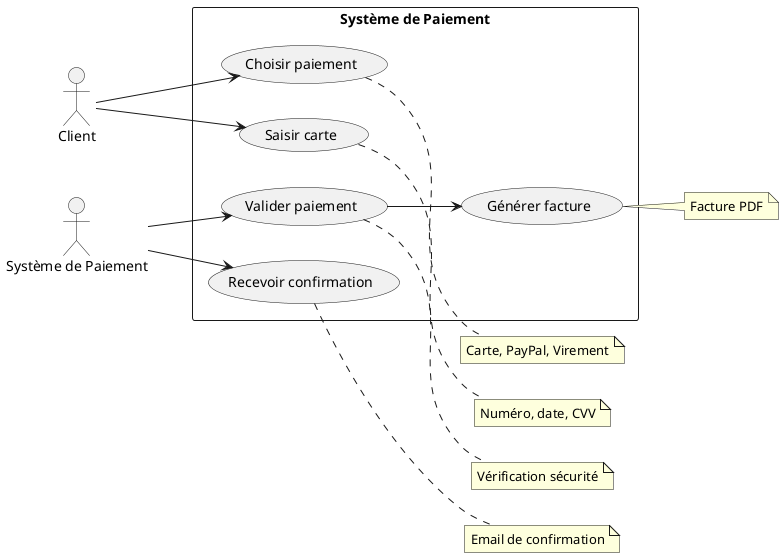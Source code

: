 @startuml Use_Case_Payment

left to right direction
skinparam packageStyle rectangle

actor "Client" as Customer
actor "Système de Paiement" as PaymentSystem

rectangle "Système de Paiement" {
    usecase "Choisir paiement" as ChoosePayment
    usecase "Saisir carte" as EnterCard
    usecase "Valider paiement" as ValidatePayment
    usecase "Recevoir confirmation" as ReceiveConfirmation
    usecase "Générer facture" as GenerateInvoice
}

Customer --> ChoosePayment
Customer --> EnterCard
PaymentSystem --> ValidatePayment
PaymentSystem --> ReceiveConfirmation
ValidatePayment --> GenerateInvoice

note right of ChoosePayment : Carte, PayPal, Virement
note right of EnterCard : Numéro, date, CVV
note right of ValidatePayment : Vérification sécurité
note right of ReceiveConfirmation : Email de confirmation
note right of GenerateInvoice : Facture PDF

@enduml 
